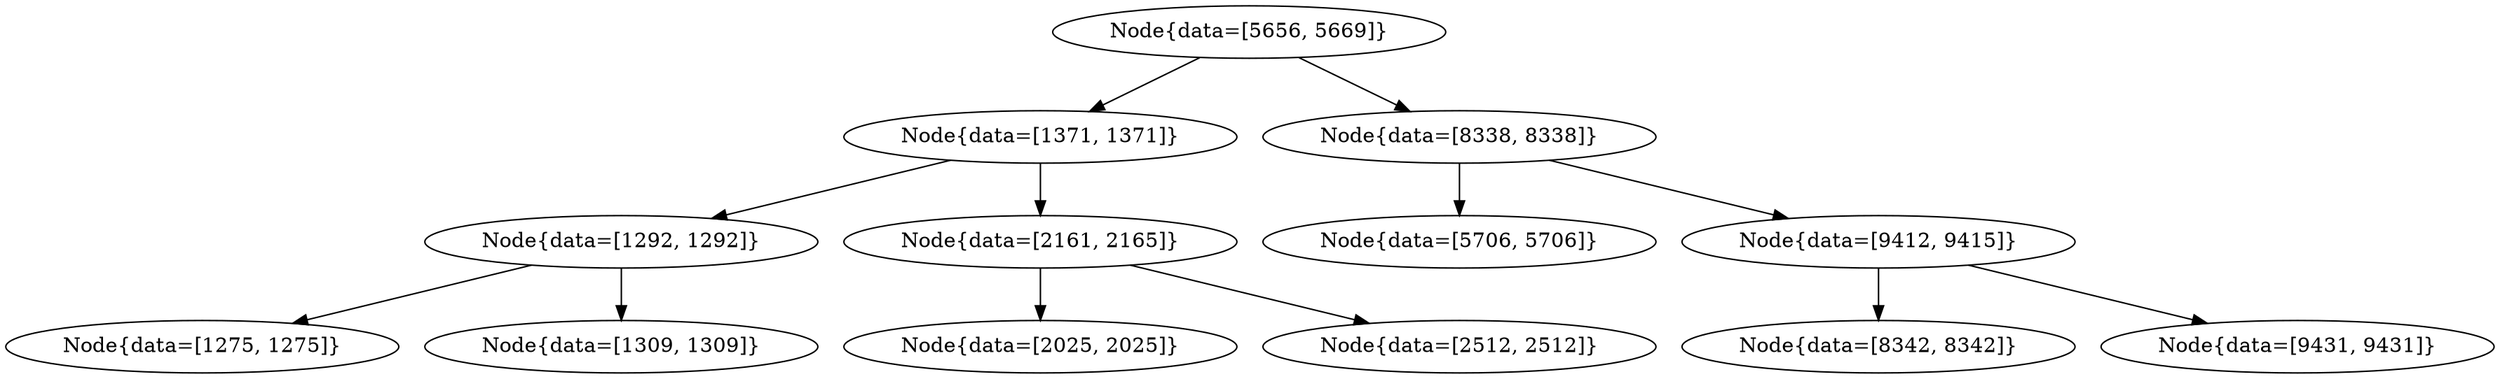 digraph G{
1028811481 [label="Node{data=[5656, 5669]}"]
1028811481 -> 235151116
235151116 [label="Node{data=[1371, 1371]}"]
235151116 -> 1779914089
1779914089 [label="Node{data=[1292, 1292]}"]
1779914089 -> 295055909
295055909 [label="Node{data=[1275, 1275]}"]
1779914089 -> 1060935276
1060935276 [label="Node{data=[1309, 1309]}"]
235151116 -> 300811000
300811000 [label="Node{data=[2161, 2165]}"]
300811000 -> 1090695601
1090695601 [label="Node{data=[2025, 2025]}"]
300811000 -> 1638249646
1638249646 [label="Node{data=[2512, 2512]}"]
1028811481 -> 980533504
980533504 [label="Node{data=[8338, 8338]}"]
980533504 -> 1533672820
1533672820 [label="Node{data=[5706, 5706]}"]
980533504 -> 254955665
254955665 [label="Node{data=[9412, 9415]}"]
254955665 -> 1132369181
1132369181 [label="Node{data=[8342, 8342]}"]
254955665 -> 2008229299
2008229299 [label="Node{data=[9431, 9431]}"]
}